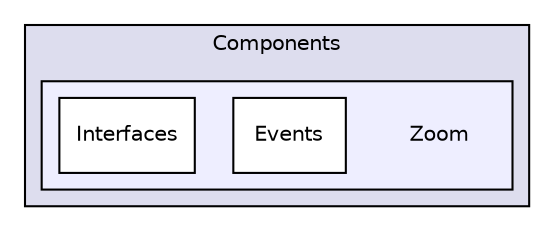 digraph "MediaMotion/Assets/Scripts/Modules/Components/Zoom" {
  compound=true
  node [ fontsize="10", fontname="Helvetica"];
  edge [ labelfontsize="10", labelfontname="Helvetica"];
  subgraph clusterdir_2fa9d518e7f5251225cdf4da93c1627d {
    graph [ bgcolor="#ddddee", pencolor="black", label="Components" fontname="Helvetica", fontsize="10", URL="dir_2fa9d518e7f5251225cdf4da93c1627d.html"]
  subgraph clusterdir_95cface637eb2a14457b68f749f61cfd {
    graph [ bgcolor="#eeeeff", pencolor="black", label="" URL="dir_95cface637eb2a14457b68f749f61cfd.html"];
    dir_95cface637eb2a14457b68f749f61cfd [shape=plaintext label="Zoom"];
    dir_68d95b1ac3c31e4c49a53824c1860405 [shape=box label="Events" color="black" fillcolor="white" style="filled" URL="dir_68d95b1ac3c31e4c49a53824c1860405.html"];
    dir_9fe13e1ebc66e2aee2edaa383fa64e62 [shape=box label="Interfaces" color="black" fillcolor="white" style="filled" URL="dir_9fe13e1ebc66e2aee2edaa383fa64e62.html"];
  }
  }
}
